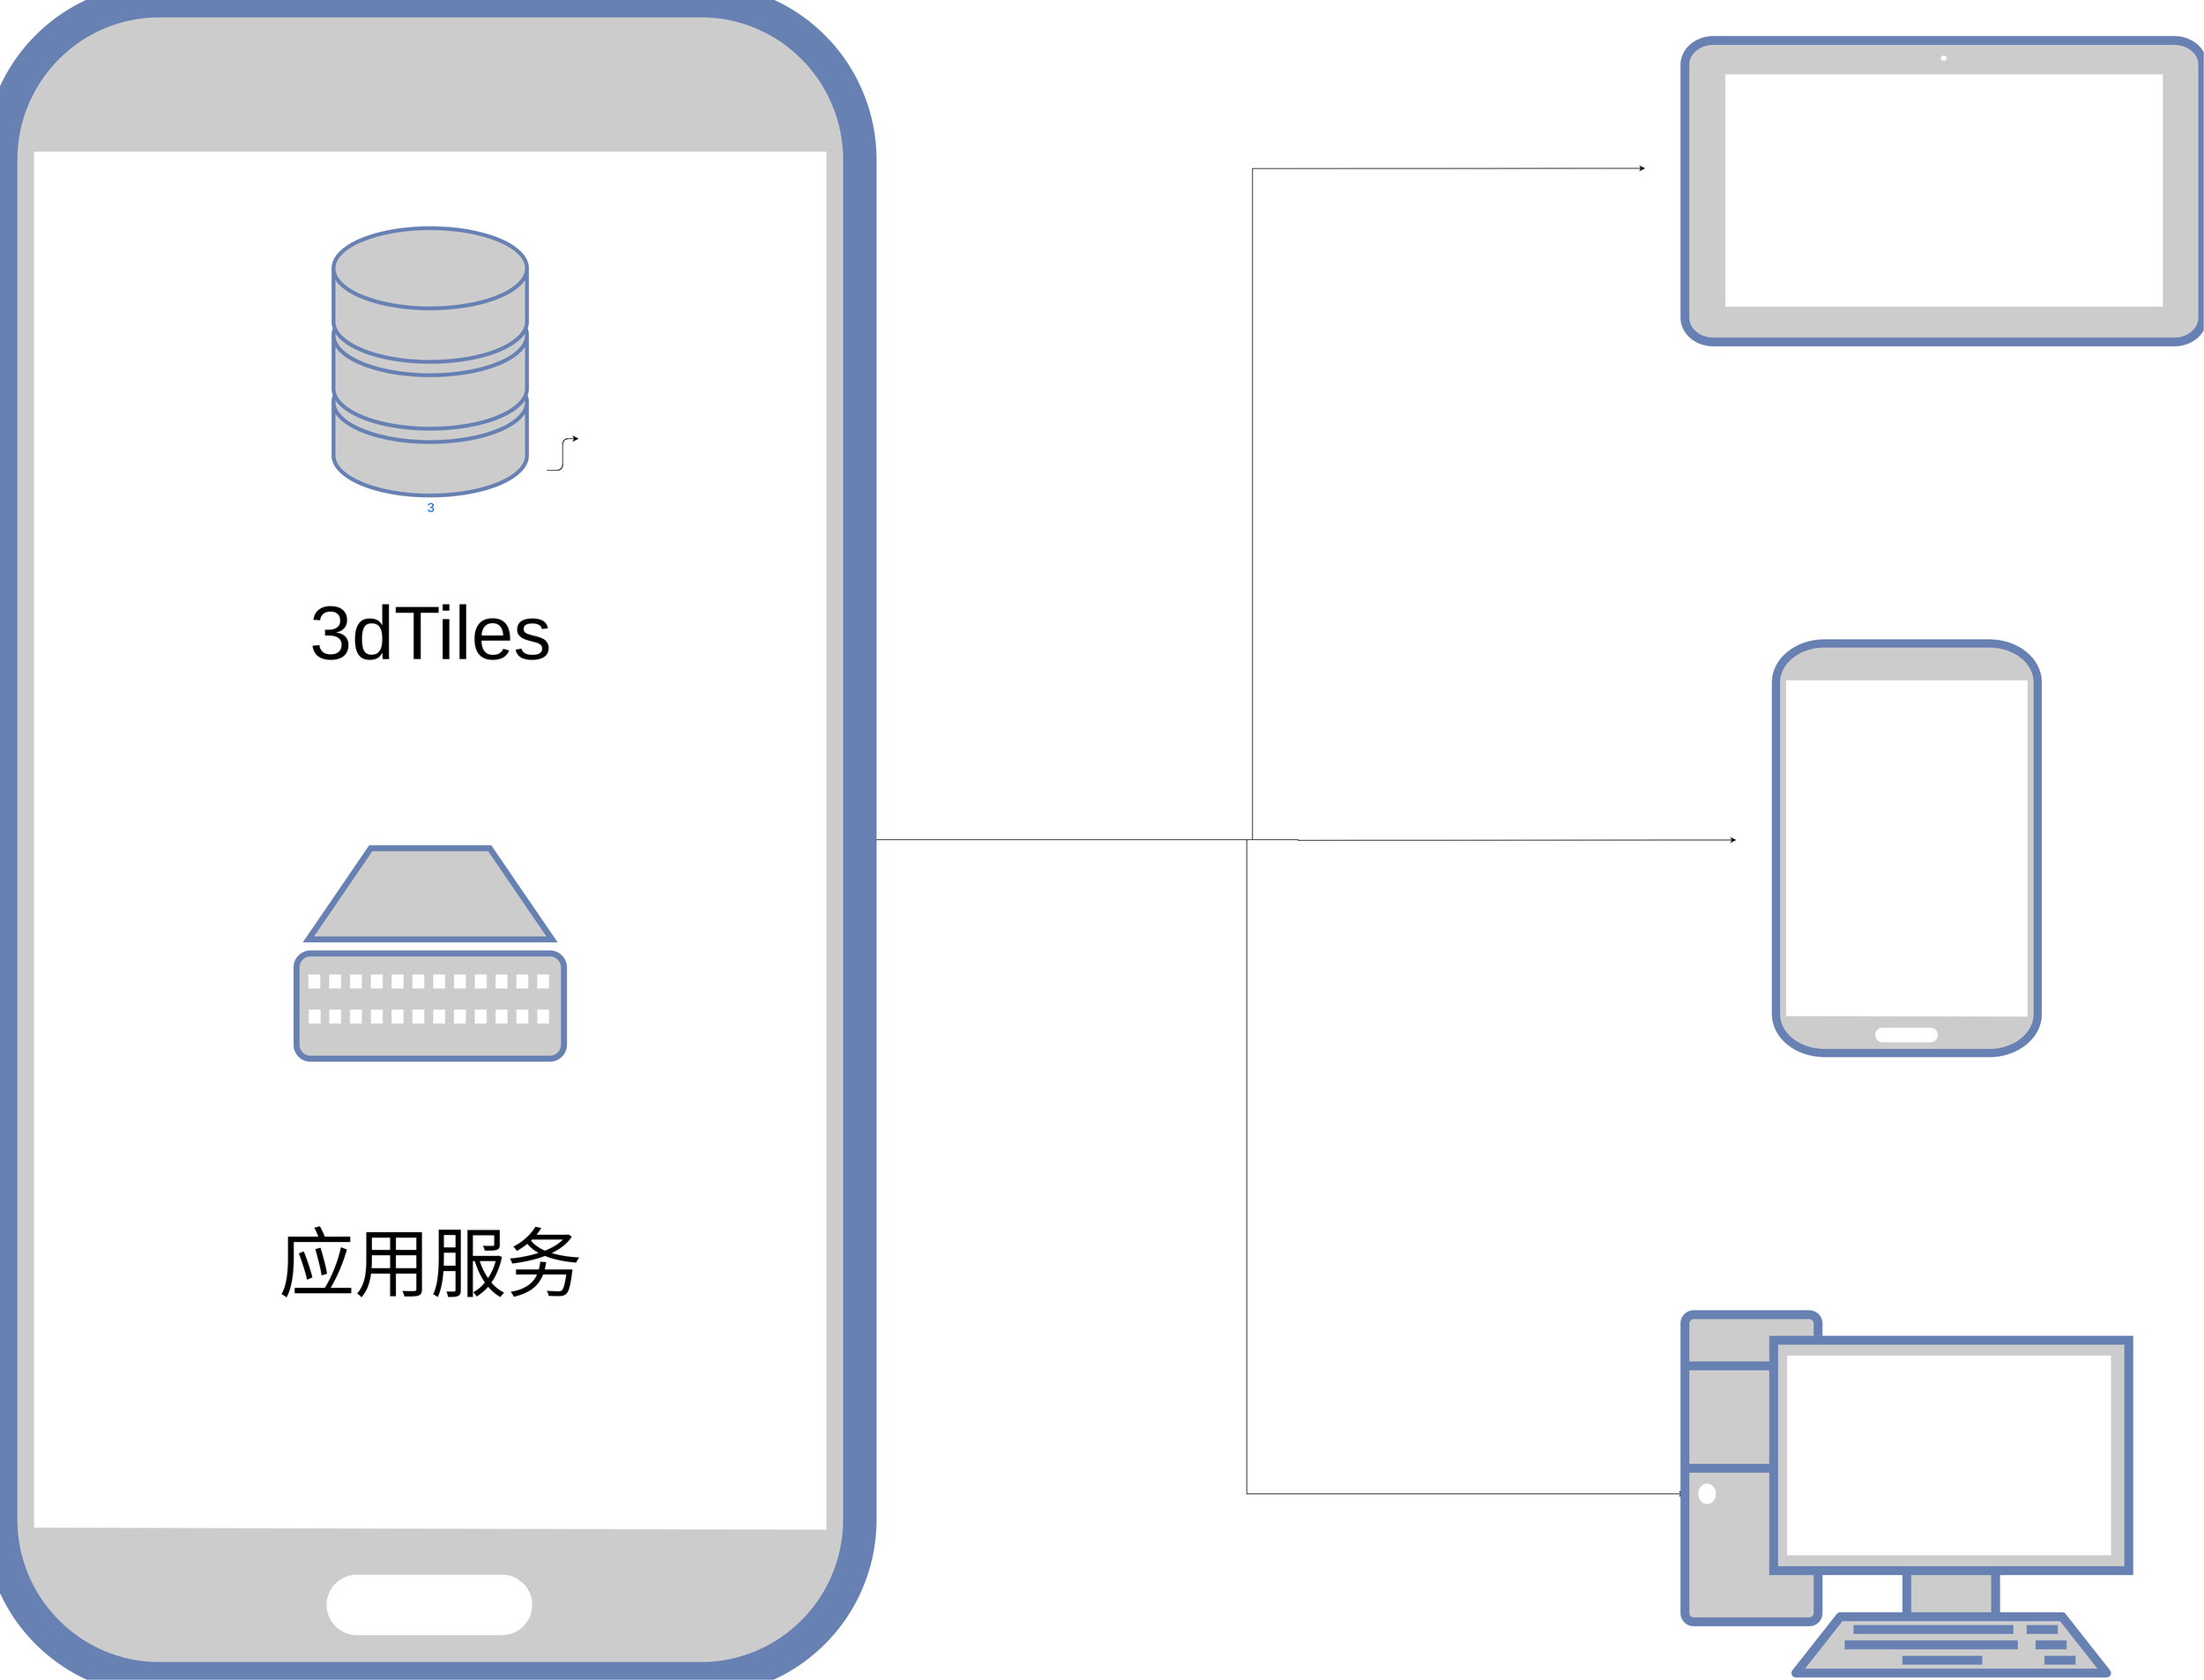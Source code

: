 <mxfile version="13.9.6" type="github">
  <diagram name="Page-1" id="80d4a630-b321-0f5e-ff81-c5a36ef4752d">
    <mxGraphModel dx="9467" dy="4973" grid="1" gridSize="9" guides="1" tooltips="1" connect="1" arrows="1" fold="1" page="1" pageScale="1" pageWidth="4681" pageHeight="3300" background="#ffffff" math="0" shadow="0">
      <root>
        <mxCell id="0" />
        <mxCell id="1" parent="0" />
        <mxCell id="kkA5DNoGoVREOgx9TlIq-11" style="edgeStyle=orthogonalEdgeStyle;rounded=0;orthogonalLoop=1;jettySize=auto;html=1;exitX=1;exitY=0.5;exitDx=0;exitDy=0;exitPerimeter=0;fontSize=120;" edge="1" parent="1" source="kkA5DNoGoVREOgx9TlIq-1">
          <mxGeometry relative="1" as="geometry">
            <mxPoint x="3159" y="544.333" as="targetPoint" />
          </mxGeometry>
        </mxCell>
        <mxCell id="kkA5DNoGoVREOgx9TlIq-13" style="edgeStyle=orthogonalEdgeStyle;rounded=0;orthogonalLoop=1;jettySize=auto;html=1;exitX=1;exitY=0.5;exitDx=0;exitDy=0;exitPerimeter=0;entryX=0;entryY=0.5;entryDx=0;entryDy=0;entryPerimeter=0;fontSize=120;" edge="1" parent="1" source="kkA5DNoGoVREOgx9TlIq-1" target="kkA5DNoGoVREOgx9TlIq-9">
          <mxGeometry relative="1" as="geometry">
            <Array as="points">
              <mxPoint x="2529" y="1606" />
              <mxPoint x="2529" y="2642" />
            </Array>
          </mxGeometry>
        </mxCell>
        <mxCell id="kkA5DNoGoVREOgx9TlIq-15" style="edgeStyle=orthogonalEdgeStyle;rounded=0;orthogonalLoop=1;jettySize=auto;html=1;exitX=1;exitY=0.5;exitDx=0;exitDy=0;exitPerimeter=0;fontSize=120;" edge="1" parent="1" source="kkA5DNoGoVREOgx9TlIq-1">
          <mxGeometry relative="1" as="geometry">
            <mxPoint x="3303" y="1607" as="targetPoint" />
          </mxGeometry>
        </mxCell>
        <mxCell id="kkA5DNoGoVREOgx9TlIq-1" value="" style="fontColor=#0066CC;verticalAlign=top;verticalLabelPosition=bottom;labelPosition=center;align=center;html=1;outlineConnect=0;fillColor=#CCCCCC;strokeColor=#6881B3;gradientColor=none;gradientDirection=north;strokeWidth=2;shape=mxgraph.networks.mobile;" vertex="1" parent="1">
          <mxGeometry x="558" y="279" width="1359" height="2655" as="geometry" />
        </mxCell>
        <mxCell id="kkA5DNoGoVREOgx9TlIq-2" value="3" style="fontColor=#0066CC;verticalAlign=top;verticalLabelPosition=bottom;labelPosition=center;align=center;html=1;outlineConnect=0;fillColor=#CCCCCC;strokeColor=#6881B3;gradientColor=none;gradientDirection=north;strokeWidth=2;shape=mxgraph.networks.storage;fontSize=20;" vertex="1" parent="1">
          <mxGeometry x="1084.5" y="639" width="306" height="423" as="geometry" />
        </mxCell>
        <mxCell id="kkA5DNoGoVREOgx9TlIq-4" value="3dTiles" style="text;html=1;strokeColor=none;fillColor=none;align=center;verticalAlign=middle;whiteSpace=wrap;rounded=0;fontSize=120;labelBackgroundColor=#ffffff;" vertex="1" parent="1">
          <mxGeometry x="904.5" y="1116" width="666" height="324" as="geometry" />
        </mxCell>
        <mxCell id="kkA5DNoGoVREOgx9TlIq-5" value="" style="fontColor=#0066CC;verticalAlign=top;verticalLabelPosition=bottom;labelPosition=center;align=center;html=1;outlineConnect=0;fillColor=#CCCCCC;strokeColor=#6881B3;gradientColor=none;gradientDirection=north;strokeWidth=2;shape=mxgraph.networks.patch_panel;labelBackgroundColor=#ffffff;" vertex="1" parent="1">
          <mxGeometry x="1026" y="1620" width="423" height="333" as="geometry" />
        </mxCell>
        <mxCell id="kkA5DNoGoVREOgx9TlIq-6" value="应用服务" style="text;html=1;strokeColor=none;fillColor=none;align=center;verticalAlign=middle;whiteSpace=wrap;rounded=0;fontSize=120;labelBackgroundColor=#ffffff;" vertex="1" parent="1">
          <mxGeometry x="904.5" y="2115" width="666" height="324" as="geometry" />
        </mxCell>
        <mxCell id="kkA5DNoGoVREOgx9TlIq-8" value="" style="fontColor=#0066CC;verticalAlign=top;verticalLabelPosition=bottom;labelPosition=center;align=center;html=1;outlineConnect=0;fillColor=#CCCCCC;strokeColor=#6881B3;gradientColor=none;gradientDirection=north;strokeWidth=2;shape=mxgraph.networks.mobile;labelBackgroundColor=#ffffff;" vertex="1" parent="1">
          <mxGeometry x="3366" y="1296" width="414" height="648" as="geometry" />
        </mxCell>
        <mxCell id="kkA5DNoGoVREOgx9TlIq-9" value="" style="fontColor=#0066CC;verticalAlign=top;verticalLabelPosition=bottom;labelPosition=center;align=center;html=1;outlineConnect=0;fillColor=#CCCCCC;strokeColor=#6881B3;gradientColor=none;gradientDirection=north;strokeWidth=2;shape=mxgraph.networks.pc;labelBackgroundColor=#ffffff;" vertex="1" parent="1">
          <mxGeometry x="3222" y="2358" width="702" height="567" as="geometry" />
        </mxCell>
        <mxCell id="kkA5DNoGoVREOgx9TlIq-10" value="" style="edgeStyle=elbowEdgeStyle;elbow=horizontal;endArrow=classic;html=1;fontSize=120;" edge="1" parent="1">
          <mxGeometry width="50" height="50" relative="1" as="geometry">
            <mxPoint x="1422" y="1022" as="sourcePoint" />
            <mxPoint x="1472" y="972" as="targetPoint" />
          </mxGeometry>
        </mxCell>
        <mxCell id="kkA5DNoGoVREOgx9TlIq-12" value="" style="edgeStyle=elbowEdgeStyle;elbow=horizontal;endArrow=classic;html=1;fontSize=120;" edge="1" parent="1">
          <mxGeometry width="50" height="50" relative="1" as="geometry">
            <mxPoint x="1422" y="1022" as="sourcePoint" />
            <mxPoint x="1472" y="972" as="targetPoint" />
          </mxGeometry>
        </mxCell>
        <mxCell id="kkA5DNoGoVREOgx9TlIq-14" value="" style="edgeStyle=elbowEdgeStyle;elbow=horizontal;endArrow=classic;html=1;fontSize=120;" edge="1" parent="1">
          <mxGeometry width="50" height="50" relative="1" as="geometry">
            <mxPoint x="1422" y="1022" as="sourcePoint" />
            <mxPoint x="1472" y="972" as="targetPoint" />
          </mxGeometry>
        </mxCell>
        <mxCell id="kkA5DNoGoVREOgx9TlIq-16" value="" style="fontColor=#0066CC;verticalAlign=top;verticalLabelPosition=bottom;labelPosition=center;align=center;html=1;outlineConnect=0;fillColor=#CCCCCC;strokeColor=#6881B3;gradientColor=none;gradientDirection=north;strokeWidth=2;shape=mxgraph.networks.tablet;labelBackgroundColor=#ffffff;" vertex="1" parent="1">
          <mxGeometry x="3222" y="342" width="819" height="477" as="geometry" />
        </mxCell>
      </root>
    </mxGraphModel>
  </diagram>
</mxfile>
